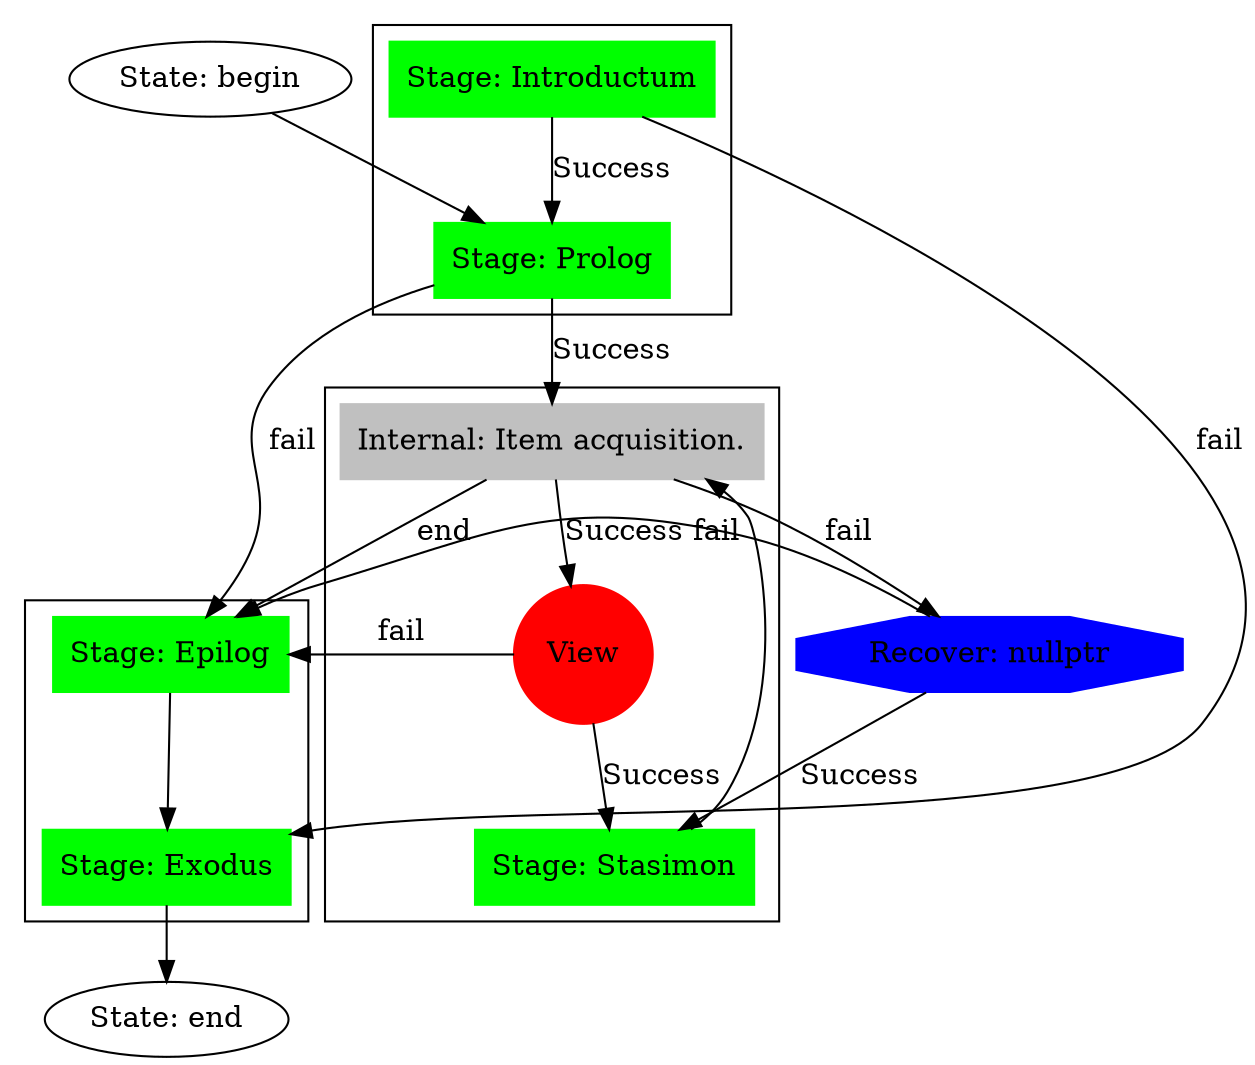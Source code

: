 digraph stages_of_serialization{

    begin[ label="State: begin"];
    end[ label="State: end"];

    introductum    [shape = box,    style=filled, color=green, label="Stage: Introductum" ];
    prolog         [shape = box,    style=filled, color=green, label="Stage: Prolog"      ];
    epilog         [shape = box,    style=filled, color=green, label="Stage: Epilog"];
    exodus         [shape = box,    style=filled, color=green, label="Stage: Exodus"];


    acquisition   [shape = box, style=filled, color=gray,  label = "Internal: Item acquisition."  ];
    WIEW           [shape = circle, label = "View", style=filled, color=red];
    stasimon       [shape = box,    style=filled, color=green, label="Stage: Stasimon"];

    fail_null     [shape = octagon, label="Recover: nullptr",          style=filled, color=blue];


    begin->prolog[ label = "" , dir=forward ];
    introductum -> prolog [ label = "Success" , dir=forward, weight="1000" ];
    introductum  -> exodus      [ label = "fail" , dir=forward , constraint=false ];

    prolog -> acquisition[ label = "Success", dir=forward, weight="2000"  ];
    prolog -> epilog[ label = "fail", dir=forward,  constraint=false ];

    acquisition ->WIEW[ label = "Success", dir=forward  ];
    acquisition ->epilog[ label = "end", dir=forward  ];
    acquisition ->fail_null  [ label = "fail", dir=forward,  constraint=false ];

    WIEW  -> stasimon  [ label = "Success", dir=forward  ];
    WIEW  -> epilog  [ label = "fail", dir=forward  constraint=false ];

    stasimon  -> acquisition  [ label = "", dir=forward,  constraint=false ];

    epilog -> exodus[ label = "", dir=forward  ];

    fail_null-> stasimon[ label = "Success", dir=forward  ];
    fail_null-> epilog[ label = "fail", dir=forward  constraint=false ];

    exodus->end[ label = "" , dir=forward ];


    subgraph cluster_center
    {
        rankdir=TB
        rank=same;
        node [ ] acquisition;
        node [ ] WIEW;
        node [ ] stasimon;
    }

    subgraph cluster_begin
    {
        rankdir=TB
        rank=source
        node [ ] epilog
        node [ ] exodus
    }
    subgraph cluster_end
    {
        rankdir=TB
        rank=source
        node [ ] introductum
        node [ ] prolog
    }



}



